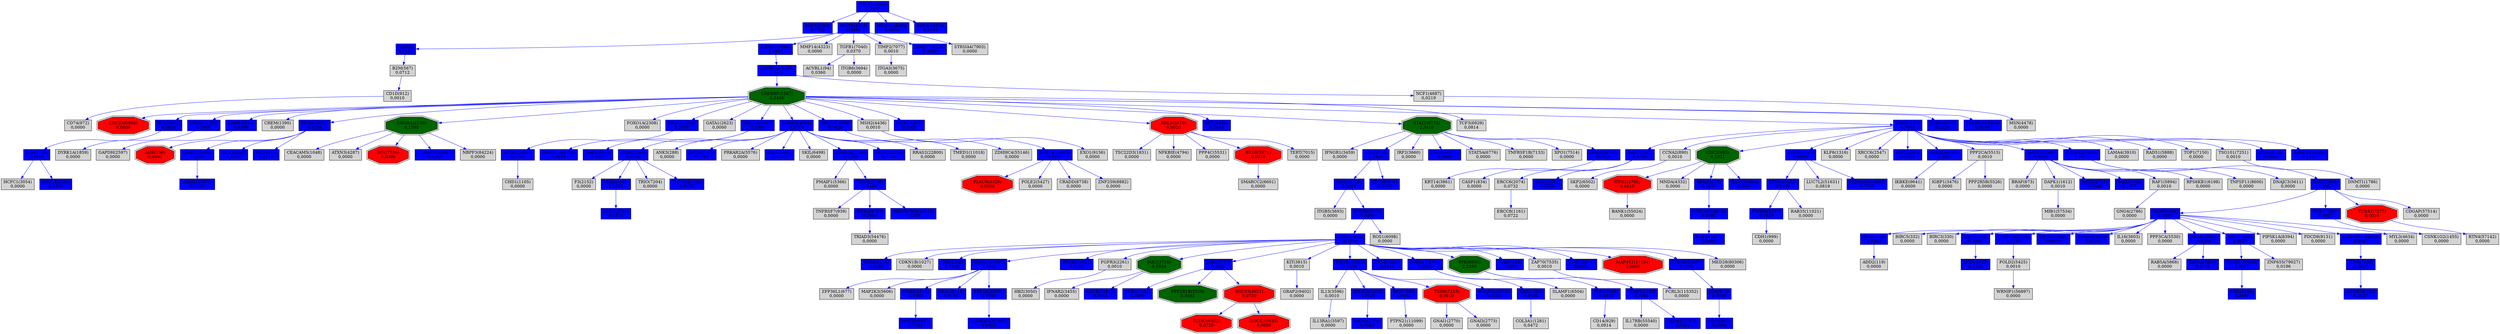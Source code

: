 digraph tmp_ans34 {
N_0 [shape = box, style = filled, fillcolor = blue, label = "ADD1(118)\n1,3583"];
N_1 [shape = box, style = filled, fillcolor = lightgray, label = "ADD2(119)\n0,0000"];
N_2 [shape = box, style = filled, fillcolor = blue, label = "PARP1(142)\n0,5700"];
N_3 [shape = box, style = filled, fillcolor = blue, label = "ADRB2(154)\n2,2105"];
N_4 [shape = doubleoctagon, style = filled, fillcolor = red, label = "AHR(196)\n0,0000"];
N_5 [shape = box, style = filled, fillcolor = blue, label = "A2M(2)\n0,1211"];
N_6 [shape = box, style = filled, fillcolor = lightgray, label = "ACVRL1(94)\n0,0360"];
N_7 [shape = box, style = filled, fillcolor = lightgray, label = "BIRC5(332)\n0,0000"];
N_8 [shape = box, style = filled, fillcolor = blue, label = "ADAM10(102)\n1,3627"];
N_9 [shape = box, style = filled, fillcolor = lightgray, label = "B2M(567)\n0,0712"];
N_10 [shape = box, style = filled, fillcolor = lightgray, label = "BRAF(673)\n0,0000"];
N_11 [shape = box, style = filled, fillcolor = blue, label = "DDR1(780)\n1,8500"];
N_12 [shape = box, style = filled, fillcolor = lightgray, label = "CASP1(834)\n0,0000"];
N_13 [shape = box, style = filled, fillcolor = blue, label = "CASP3(836)\n1,3657"];
N_14 [shape = box, style = filled, fillcolor = lightgray, label = "BIRC3(330)\n0,0000"];
N_15 [shape = box, style = filled, fillcolor = blue, label = "BIRC2(329)\n0,3244"];
N_16 [shape = box, style = filled, fillcolor = blue, label = "CD2(914)\n2,3350"];
N_17 [shape = box, style = filled, fillcolor = lightgray, label = "TNFRSF7(939)\n0,0000"];
N_18 [shape = box, style = filled, fillcolor = lightgray, label = "CD74(972)\n0,0000"];
N_19 [shape = box, style = filled, fillcolor = lightgray, label = "CD1D(912)\n0,0010"];
N_20 [shape = box, style = filled, fillcolor = lightgray, label = "CCNA2(890)\n0,0010"];
N_21 [shape = doubleoctagon, style = filled, fillcolor = darkgreen, label = "CDC2(983)\n0,1021"];
N_22 [shape = box, style = filled, fillcolor = lightgray, label = "CDH1(999)\n0,0000"];
N_23 [shape = box, style = filled, fillcolor = blue, label = "CDKN1A(1026)\n1,2194"];
N_24 [shape = box, style = filled, fillcolor = blue, label = "CHD3(1107)\n1,6993"];
N_25 [shape = doubleoctagon, style = filled, fillcolor = red, label = "CDC25B(994)\n0,0000"];
N_26 [shape = box, style = filled, fillcolor = lightgray, label = "CDKN1B(1027)\n0,0000"];
N_27 [shape = box, style = filled, fillcolor = blue, label = "CCR2(1231)\n0,3470"];
N_28 [shape = box, style = filled, fillcolor = blue, label = "BCL3(602)\n0,1829"];
N_29 [shape = box, style = filled, fillcolor = blue, label = "CREB1(1385)\n1,5806"];
N_30 [shape = doubleoctagon, style = filled, fillcolor = darkgreen, label = "CREBBP(1387)\n2,3420"];
N_31 [shape = box, style = filled, fillcolor = blue, label = "CAMK4(814)\n1,9388"];
N_32 [shape = box, style = filled, fillcolor = lightgray, label = "CREM(1390)\n0,0000"];
N_33 [shape = box, style = filled, fillcolor = blue, label = "CRK(1398)\n0,7800"];
N_34 [shape = box, style = filled, fillcolor = lightgray, label = "ZFP36L1(677)\n0,0000"];
N_35 [shape = box, style = filled, fillcolor = blue, label = "CSNK2A1(1457)\n2,3430"];
N_36 [shape = box, style = filled, fillcolor = blue, label = "MAPK14(1432)\n2,3360"];
N_37 [shape = box, style = filled, fillcolor = lightgray, label = "CD14(929)\n0,0914"];
N_38 [shape = box, style = filled, fillcolor = lightgray, label = "DAPK1(1612)\n0,0010"];
N_39 [shape = box, style = filled, fillcolor = lightgray, label = "ERCC8(1161)\n0,0722"];
N_40 [shape = box, style = filled, fillcolor = lightgray, label = "DNMT1(1786)\n0,0000"];
N_41 [shape = box, style = filled, fillcolor = lightgray, label = "TSC22D3(1831)\n0,0000"];
N_42 [shape = box, style = filled, fillcolor = blue, label = "EEF1A1(1915)\n0,5017"];
N_43 [shape = box, style = filled, fillcolor = lightgray, label = "KLF6(1316)\n0,0000"];
N_44 [shape = box, style = filled, fillcolor = blue, label = "EIF2S1(1965)\n0,9470"];
N_45 [shape = box, style = filled, fillcolor = blue, label = "EIF4G2(1982)\n0,1246"];
N_46 [shape = box, style = filled, fillcolor = blue, label = "EP300(2033)\n1,4244"];
N_47 [shape = box, style = filled, fillcolor = blue, label = "EPHB2(2048)\n0,5123"];
N_48 [shape = box, style = filled, fillcolor = lightgray, label = "CEACAM5(1048)\n0,0000"];
N_49 [shape = doubleoctagon, style = filled, fillcolor = darkgreen, label = "EWSR1(2130)\n0,1395"];
N_50 [shape = box, style = filled, fillcolor = lightgray, label = "F3(2152)\n0,0000"];
N_51 [shape = box, style = filled, fillcolor = blue, label = "DOK1(1796)\n2,3390"];
N_52 [shape = box, style = filled, fillcolor = lightgray, label = "COL3A1(1281)\n0,0472"];
N_53 [shape = box, style = filled, fillcolor = blue, label = "FGFR1(2260)\n2,3460"];
N_54 [shape = box, style = filled, fillcolor = blue, label = "FGF5(2250)\n0,1713"];
N_55 [shape = box, style = filled, fillcolor = lightgray, label = "FGFR3(2261)\n0,0010"];
N_56 [shape = box, style = filled, fillcolor = lightgray, label = "DYRK1A(1859)\n0,0000"];
N_57 [shape = box, style = filled, fillcolor = blue, label = "FLNA(2316)\n0,8768"];
N_58 [shape = box, style = filled, fillcolor = blue, label = "CD79B(974)\n2,3350"];
N_59 [shape = box, style = filled, fillcolor = lightgray, label = "FOXO1A(2308)\n0,0000"];
N_60 [shape = box, style = filled, fillcolor = lightgray, label = "GAPDH(2597)\n0,0000"];
N_61 [shape = box, style = filled, fillcolor = lightgray, label = "XRCC6(2547)\n0,0000"];
N_62 [shape = box, style = filled, fillcolor = blue, label = "CD53(963)\n0,2009"];
N_63 [shape = box, style = filled, fillcolor = lightgray, label = "GNAI1(2770)\n0,0000"];
N_64 [shape = box, style = filled, fillcolor = lightgray, label = "GNAI3(2773)\n0,0000"];
N_65 [shape = box, style = filled, fillcolor = blue, label = "GNAQ(2776)\n0,9543"];
N_66 [shape = box, style = filled, fillcolor = blue, label = "GRB2(2885)\n2,3370"];
N_67 [shape = box, style = filled, fillcolor = blue, label = "NR3C1(2908)\n0,5792"];
N_68 [shape = box, style = filled, fillcolor = lightgray, label = "ERCC6(2074)\n0,0732"];
N_69 [shape = box, style = filled, fillcolor = lightgray, label = "HBZ(3050)\n0,0000"];
N_70 [shape = box, style = filled, fillcolor = lightgray, label = "HCFC1(3054)\n0,0000"];
N_71 [shape = box, style = filled, fillcolor = lightgray, label = "CHD1(1105)\n0,0000"];
N_72 [shape = box, style = filled, fillcolor = lightgray, label = "IFNAR2(3455)\n0,0000"];
N_73 [shape = box, style = filled, fillcolor = lightgray, label = "IFNGR1(3459)\n0,0000"];
N_74 [shape = box, style = filled, fillcolor = lightgray, label = "IL13(3596)\n0,0010"];
N_75 [shape = box, style = filled, fillcolor = lightgray, label = "IL16(3603)\n0,0000"];
N_76 [shape = box, style = filled, fillcolor = lightgray, label = "ITGA3(3675)\n0,0000"];
N_77 [shape = box, style = filled, fillcolor = lightgray, label = "ITGB5(3693)\n0,0000"];
N_78 [shape = doubleoctagon, style = filled, fillcolor = red, label = "ITPR1(3708)\n0,0010"];
N_79 [shape = doubleoctagon, style = filled, fillcolor = darkgreen, label = "JAK1(3716)\n0,5524"];
N_80 [shape = box, style = filled, fillcolor = blue, label = "JAK2(3717)\n0,3502"];
N_81 [shape = box, style = filled, fillcolor = blue, label = "JUN(3725)\n0,1819"];
N_82 [shape = box, style = filled, fillcolor = blue, label = "FOSL2(2355)\n0,1809"];
N_83 [shape = box, style = filled, fillcolor = lightgray, label = "ANK3(288)\n0,0000"];
N_84 [shape = box, style = filled, fillcolor = lightgray, label = "KIT(3815)\n0,0010"];
N_85 [shape = box, style = filled, fillcolor = blue, label = "IGFBP3(3486)\n2,3440"];
N_86 [shape = box, style = filled, fillcolor = blue, label = "LCK(3932)\n2,3400"];
N_87 [shape = box, style = filled, fillcolor = lightgray, label = "GATA1(2623)\n0,0000"];
N_88 [shape = box, style = filled, fillcolor = blue, label = "LTBR(4055)\n0,3234"];
N_89 [shape = box, style = filled, fillcolor = blue, label = "SMAD2(4087)\n2,3350"];
N_90 [shape = box, style = filled, fillcolor = blue, label = "JUND(3727)\n0,7781"];
N_91 [shape = box, style = filled, fillcolor = blue, label = "SMAD3(4088)\n2,2713"];
N_92 [shape = box, style = filled, fillcolor = blue, label = "SMAD4(4089)\n0,7829"];
N_93 [shape = box, style = filled, fillcolor = blue, label = "SMAD7(4092)\n1,4234"];
N_94 [shape = box, style = filled, fillcolor = lightgray, label = "IGBP1(3476)\n0,0000"];
N_95 [shape = box, style = filled, fillcolor = blue, label = "MMP2(4313)\n2,3450"];
N_96 [shape = box, style = filled, fillcolor = lightgray, label = "MSH2(4436)\n0,0010"];
N_97 [shape = box, style = filled, fillcolor = lightgray, label = "MSN(4478)\n0,0000"];
N_98 [shape = box, style = filled, fillcolor = blue, label = "MSX1(4487)\n0,5324"];
N_99 [shape = box, style = filled, fillcolor = blue, label = "MX1(4599)\n0,3487"];
N_100 [shape = box, style = filled, fillcolor = blue, label = "NCAM1(4684)\n1,0608"];
N_101 [shape = box, style = filled, fillcolor = lightgray, label = "NCF1(4687)\n0,0219"];
N_102 [shape = box, style = filled, fillcolor = lightgray, label = "CSNK1G2(1455)\n0,0000"];
N_103 [shape = box, style = filled, fillcolor = blue, label = "HIP2(3093)\n0,4005"];
N_104 [shape = box, style = filled, fillcolor = blue, label = "NCK1(4690)\n1,3627"];
N_105 [shape = box, style = filled, fillcolor = blue, label = "NEK2(4751)\n0,6845"];
N_106 [shape = box, style = filled, fillcolor = lightgray, label = "IRF2(3660)\n0,0000"];
N_107 [shape = box, style = filled, fillcolor = blue, label = "GLG1(2734)\n0,1075"];
N_108 [shape = box, style = filled, fillcolor = blue, label = "NFKBIA(4792)\n0,5927"];
N_109 [shape = box, style = filled, fillcolor = blue, label = "PAK2(5062)\n0,1957"];
N_110 [shape = box, style = filled, fillcolor = blue, label = "PIK3R1(5295)\n1,0156"];
N_111 [shape = box, style = filled, fillcolor = blue, label = "PIK3CA(5290)\n1,0146"];
N_112 [shape = box, style = filled, fillcolor = lightgray, label = "KRT14(3861)\n0,0000"];
N_113 [shape = box, style = filled, fillcolor = lightgray, label = "PMAIP1(5366)\n0,0000"];
N_114 [shape = box, style = filled, fillcolor = lightgray, label = "PPP2CA(5515)\n0,0010"];
N_115 [shape = doubleoctagon, style = filled, fillcolor = darkgreen, label = "PPP2R1B(5519)\n0,3492"];
N_116 [shape = box, style = filled, fillcolor = blue, label = "PPP2R1A(5518)\n0,8854"];
N_117 [shape = box, style = filled, fillcolor = lightgray, label = "PPP3CA(5530)\n0,0000"];
N_118 [shape = box, style = filled, fillcolor = lightgray, label = "NFKBIE(4794)\n0,0000"];
N_119 [shape = box, style = filled, fillcolor = lightgray, label = "PRKAR2A(5576)\n0,0000"];
N_120 [shape = box, style = filled, fillcolor = blue, label = "MAPK1(5594)\n0,6855"];
N_121 [shape = box, style = filled, fillcolor = blue, label = "EIF2AK2(5610)\n1,3677"];
N_122 [shape = box, style = filled, fillcolor = lightgray, label = "DNAJC3(5611)\n0,0000"];
N_123 [shape = box, style = filled, fillcolor = blue, label = "PRNP(5621)\n0,4314"];
N_124 [shape = box, style = filled, fillcolor = lightgray, label = "ATXN3(4287)\n0,0000"];
N_125 [shape = box, style = filled, fillcolor = lightgray, label = "LAMA4(3910)\n0,0000"];
N_126 [shape = box, style = filled, fillcolor = blue, label = "PTPN6(5777)\n2,3380"];
N_127 [shape = box, style = filled, fillcolor = blue, label = "PTPRM(5797)\n0,1429"];
N_128 [shape = box, style = filled, fillcolor = blue, label = "PTPN11(5781)\n1,8510"];
N_129 [shape = box, style = filled, fillcolor = lightgray, label = "RAB5A(5868)\n0,0000"];
N_130 [shape = box, style = filled, fillcolor = blue, label = "RAC1(5879)\n1,3667"];
N_131 [shape = box, style = filled, fillcolor = lightgray, label = "RAD51(5888)\n0,0000"];
N_132 [shape = box, style = filled, fillcolor = lightgray, label = "RAF1(5894)\n0,0010"];
N_133 [shape = box, style = filled, fillcolor = lightgray, label = "GNG4(2786)\n0,0000"];
N_134 [shape = box, style = filled, fillcolor = blue, label = "RAP1A(5906)\n0,4248"];
N_135 [shape = box, style = filled, fillcolor = blue, label = "RASA1(5921)\n0,4258"];
N_136 [shape = box, style = filled, fillcolor = lightgray, label = "MNDA(4332)\n0,0000"];
N_137 [shape = box, style = filled, fillcolor = blue, label = "RARA(5914)\n0,5690"];
N_138 [shape = box, style = filled, fillcolor = blue, label = "RBL1(5933)\n2,2703"];
N_139 [shape = box, style = filled, fillcolor = lightgray, label = "PPP4C(5531)\n0,0000"];
N_140 [shape = doubleoctagon, style = filled, fillcolor = red, label = "RELA(5970)\n0,0020"];
N_141 [shape = doubleoctagon, style = filled, fillcolor = red, label = "RELB(5971)\n0,0010"];
N_142 [shape = box, style = filled, fillcolor = blue, label = "RPA2(6118)\n0,1011"];
N_143 [shape = box, style = filled, fillcolor = blue, label = "RARB(5915)\n0,4527"];
N_144 [shape = box, style = filled, fillcolor = lightgray, label = "MAP2K3(5606)\n0,0000"];
N_145 [shape = box, style = filled, fillcolor = lightgray, label = "MMP14(4323)\n0,0000"];
N_146 [shape = box, style = filled, fillcolor = blue, label = "SELE(6401)\n0,1085"];
N_147 [shape = box, style = filled, fillcolor = blue, label = "PTPN2(5771)\n0,4898"];
N_148 [shape = box, style = filled, fillcolor = lightgray, label = "SKIL(6498)\n0,0000"];
N_149 [shape = box, style = filled, fillcolor = lightgray, label = "SLAMF1(6504)\n0,0000"];
N_150 [shape = box, style = filled, fillcolor = blue, label = "SPI1(6688)\n0,1644"];
N_151 [shape = doubleoctagon, style = filled, fillcolor = darkgreen, label = "STAT1(6772)\n2,3410"];
N_152 [shape = box, style = filled, fillcolor = lightgray, label = "STAT5A(6776)\n0,0000"];
N_153 [shape = box, style = filled, fillcolor = lightgray, label = "RPS6KB1(6198)\n0,0000"];
N_154 [shape = doubleoctagon, style = filled, fillcolor = red, label = "PLAUR(5329)\n0,0000"];
N_155 [shape = doubleoctagon, style = filled, fillcolor = darkgreen, label = "SYK(6850)\n2,3350"];
N_156 [shape = doubleoctagon, style = filled, fillcolor = red, label = "TCEB2(6923)\n0,0729"];
N_157 [shape = box, style = filled, fillcolor = lightgray, label = "TCF3(6929)\n0,0814"];
N_158 [shape = box, style = filled, fillcolor = blue, label = "TAL1(6886)\n1,4234"];
N_159 [shape = box, style = filled, fillcolor = lightgray, label = "SKP2(6502)\n0,0000"];
N_160 [shape = box, style = filled, fillcolor = blue, label = "TEC(7006)\n1,0146"];
N_161 [shape = box, style = filled, fillcolor = lightgray, label = "TERT(7015)\n0,0000"];
N_162 [shape = box, style = filled, fillcolor = blue, label = "RAB5B(5869)\n0,0991"];
N_163 [shape = box, style = filled, fillcolor = blue, label = "TGFA(7039)\n1,3637"];
N_164 [shape = box, style = filled, fillcolor = lightgray, label = "ITGB6(3694)\n0,0000"];
N_165 [shape = box, style = filled, fillcolor = lightgray, label = "TGFB1(7040)\n0,0370"];
N_166 [shape = box, style = filled, fillcolor = lightgray, label = "POLE2(5427)\n0,0000"];
N_167 [shape = box, style = filled, fillcolor = blue, label = "TLR4(7099)\n0,6970"];
N_168 [shape = box, style = filled, fillcolor = lightgray, label = "TOP1(7150)\n0,0000"];
N_169 [shape = box, style = filled, fillcolor = blue, label = "TP53(7157)\n1,7003"];
N_170 [shape = box, style = filled, fillcolor = lightgray, label = "TNFRSF1B(7133)\n0,0000"];
N_171 [shape = box, style = filled, fillcolor = blue, label = "TRAF2(7186)\n1,5289"];
N_172 [shape = box, style = filled, fillcolor = blue, label = "TRAF6(7189)\n0,3264"];
N_173 [shape = doubleoctagon, style = filled, fillcolor = red, label = "TSHR(7253)\n0,0010"];
N_174 [shape = box, style = filled, fillcolor = lightgray, label = "TSG101(7251)\n0,0010"];
N_175 [shape = doubleoctagon, style = filled, fillcolor = red, label = "TUBA1(7277)\n0,0010"];
N_176 [shape = box, style = filled, fillcolor = blue, label = "WAS(7454)\n2,3350"];
N_177 [shape = box, style = filled, fillcolor = lightgray, label = "POLD2(5425)\n0,0010"];
N_178 [shape = box, style = filled, fillcolor = lightgray, label = "XPO1(7514)\n0,0000"];
N_179 [shape = box, style = filled, fillcolor = blue, label = "VAV1(7409)\n1,3637"];
N_180 [shape = box, style = filled, fillcolor = lightgray, label = "ZAP70(7535)\n0,0010"];
N_181 [shape = box, style = filled, fillcolor = blue, label = "ZBTB16(7704)\n1,5299"];
N_182 [shape = box, style = filled, fillcolor = lightgray, label = "ST8SIA4(7903)\n0,0000"];
N_183 [shape = box, style = filled, fillcolor = blue, label = "MARS(4141)\n2,3350"];
N_184 [shape = doubleoctagon, style = filled, fillcolor = red, label = "SF1(7536)\n0,0000"];
N_185 [shape = box, style = filled, fillcolor = blue, label = "EEA1(8411)\n0,6194"];
N_186 [shape = box, style = filled, fillcolor = blue, label = "PTPRS(5802)\n0,1439"];
N_187 [shape = box, style = filled, fillcolor = lightgray, label = "TNFSF11(8600)\n0,0000"];
N_188 [shape = box, style = filled, fillcolor = lightgray, label = "PIP5K1A(8394)\n0,0000"];
N_189 [shape = box, style = filled, fillcolor = blue, label = "TRADD(8717)\n0,4015"];
N_190 [shape = box, style = filled, fillcolor = blue, label = "RIPK1(8737)\n0,2384"];
N_191 [shape = box, style = filled, fillcolor = blue, label = "SYNJ2(8871)\n0,9322"];
N_192 [shape = doubleoctagon, style = filled, fillcolor = red, label = "SOCS2(8835)\n0,0000"];
N_193 [shape = box, style = filled, fillcolor = lightgray, label = "SMARCC2(6601)\n0,0000"];
N_194 [shape = box, style = filled, fillcolor = blue, label = "STAT4(6775)\n0,2223"];
N_195 [shape = box, style = filled, fillcolor = blue, label = "NCOR1(9611)\n0,5782"];
N_196 [shape = box, style = filled, fillcolor = blue, label = "PPM1F(9647)\n1,7762"];
N_197 [shape = box, style = filled, fillcolor = lightgray, label = "GRAP2(9402)\n0,0000"];
N_198 [shape = box, style = filled, fillcolor = lightgray, label = "PDCD8(9131)\n0,0000"];
N_199 [shape = box, style = filled, fillcolor = lightgray, label = "IKBKE(9641)\n0,0000"];
N_200 [shape = box, style = filled, fillcolor = blue, label = "RTN3(10313)\n0,5481"];
N_201 [shape = box, style = filled, fillcolor = lightgray, label = "ROS1(6098)\n0,0000"];
N_202 [shape = box, style = filled, fillcolor = blue, label = "RABIF(5877)\n0,0991"];
N_203 [shape = box, style = filled, fillcolor = blue, label = "UTP14A(10813)\n0,1001"];
N_204 [shape = box, style = filled, fillcolor = lightgray, label = "CRADD(8738)\n0,0000"];
N_205 [shape = doubleoctagon, style = filled, fillcolor = red, label = "MAP4K1(11184)\n0,0000"];
N_206 [shape = box, style = filled, fillcolor = blue, label = "MTA2(9219)\n0,1099"];
N_207 [shape = box, style = filled, fillcolor = blue, label = "CD2AP(23607)\n2,3360"];
N_208 [shape = box, style = filled, fillcolor = blue, label = "MAPKAPK3(7867)\n0,0925"];
N_209 [shape = box, style = filled, fillcolor = blue, label = "LEF1(51176)\n0,7733"];
N_210 [shape = box, style = filled, fillcolor = lightgray, label = "LUC7L2(51631)\n0,0819"];
N_211 [shape = box, style = filled, fillcolor = lightgray, label = "TRIAD3(54476)\n0,0000"];
N_212 [shape = box, style = filled, fillcolor = lightgray, label = "RRAS2(22800)\n0,0000"];
N_213 [shape = box, style = filled, fillcolor = blue, label = "PRPF40A(55660)\n0,7520"];
N_214 [shape = box, style = filled, fillcolor = lightgray, label = "ZNF259(8882)\n0,0000"];
N_215 [shape = box, style = filled, fillcolor = lightgray, label = "WRNIP1(56897)\n0,0000"];
N_216 [shape = box, style = filled, fillcolor = blue, label = "IL21R(50615)\n0,5514"];
N_217 [shape = box, style = filled, fillcolor = blue, label = "GORASP1(64689)\n1,3647"];
N_218 [shape = box, style = filled, fillcolor = lightgray, label = "IL17RB(55540)\n0,0000"];
N_219 [shape = box, style = filled, fillcolor = lightgray, label = "RTN4(57142)\n0,0000"];
N_220 [shape = box, style = filled, fillcolor = lightgray, label = "RAB35(11021)\n0,0000"];
N_221 [shape = box, style = filled, fillcolor = lightgray, label = "MED28(80306)\n0,0000"];
N_222 [shape = box, style = filled, fillcolor = blue, label = "C14orf32(93487)\n0,1385"];
N_223 [shape = box, style = filled, fillcolor = blue, label = "TRAM1(23471)\n0,3254"];
N_224 [shape = box, style = filled, fillcolor = lightgray, label = "NBPF3(84224)\n0,0000"];
N_225 [shape = box, style = filled, fillcolor = blue, label = "WASF3(10810)\n1,0146"];
N_226 [shape = box, style = filled, fillcolor = blue, label = "TUBB(203068)\n1,3627"];
N_227 [shape = box, style = filled, fillcolor = blue, label = "MAP3K7IP2(23118)\n1,5279"];
N_228 [shape = box, style = filled, fillcolor = lightgray, label = "TRIO(7204)\n0,0000"];
N_229 [shape = box, style = filled, fillcolor = lightgray, label = "PTPN21(11099)\n0,0000"];
N_230 [shape = box, style = filled, fillcolor = lightgray, label = "MYL3(4634)\n0,0000"];
N_231 [shape = box, style = filled, fillcolor = blue, label = "TLR10(81793)\n0,8758"];
N_232 [shape = box, style = filled, fillcolor = lightgray, label = "ZNF655(79027)\n0,0196"];
N_233 [shape = box, style = filled, fillcolor = blue, label = "TRERF1(55809)\n0,6245"];
N_234 [shape = doubleoctagon, style = filled, fillcolor = red, label = "SOCS3(9021)\n0,0739"];
N_235 [shape = box, style = filled, fillcolor = blue, label = "EEF2K(29904)\n2,3350"];
N_236 [shape = box, style = filled, fillcolor = lightgray, label = "CDGAP(57514)\n0,0000"];
N_237 [shape = box, style = filled, fillcolor = lightgray, label = "MIB1(57534)\n0,0000"];
N_238 [shape = box, style = filled, fillcolor = lightgray, label = "IL13RA1(3597)\n0,0000"];
N_239 [shape = box, style = filled, fillcolor = blue, label = "P8(26471)\n1,3713"];
N_240 [shape = box, style = filled, fillcolor = lightgray, label = "TIMP2(7077)\n0,0010"];
N_241 [shape = box, style = filled, fillcolor = lightgray, label = "BANK1(55024)\n0,0000"];
N_242 [shape = box, style = filled, fillcolor = blue, label = "MMP17(4326)\n2,3350"];
N_243 [shape = box, style = filled, fillcolor = lightgray, label = "TMED1(11018)\n0,0000"];
N_244 [shape = box, style = filled, fillcolor = lightgray, label = "ZDHHC4(55146)\n0,0000"];
N_245 [shape = box, style = filled, fillcolor = blue, label = "ASH1L(55870)\n0,1116"];
N_246 [shape = box, style = filled, fillcolor = lightgray, label = "EXO1(9156)\n0,0000"];
N_247 [shape = box, style = filled, fillcolor = lightgray, label = "PPP2R5B(5526)\n0,0000"];
N_248 [shape = box, style = filled, fillcolor = blue, label = "RRM2B(50484)\n0,1743"];
N_249 [shape = box, style = filled, fillcolor = lightgray, label = "FCRL3(115352)\n0,0000"];
N_0 -> N_1 [ color = blue ];
N_5 -> N_9 [ color = blue ];
N_2 -> N_12 [ color = blue ];
N_13 -> N_0 [ color = blue ];
N_13 -> N_7 [ color = blue ];
N_13 -> N_14 [ color = blue ];
N_13 -> N_15 [ color = blue ];
N_9 -> N_19 [ color = blue ];
N_19 -> N_18 [ color = blue ];
N_13 -> N_23 [ color = blue ];
N_30 -> N_25 [ color = blue ];
N_30 -> N_28 [ color = blue ];
N_30 -> N_29 [ color = blue ];
N_30 -> N_31 [ color = blue ];
N_30 -> N_32 [ color = blue ];
N_35 -> N_30 [ color = blue ];
N_36 -> N_34 [ color = blue ];
N_13 -> N_44 [ color = blue ];
N_13 -> N_45 [ color = blue ];
N_46 -> N_4 [ color = blue ];
N_30 -> N_46 [ color = blue ];
N_30 -> N_49 [ color = blue ];
N_49 -> N_48 [ color = blue ];
N_11 -> N_52 [ color = blue ];
N_53 -> N_54 [ color = blue ];
N_29 -> N_56 [ color = blue ];
N_57 -> N_50 [ color = blue ];
N_30 -> N_59 [ color = blue ];
N_31 -> N_60 [ color = blue ];
N_16 -> N_62 [ color = blue ];
N_66 -> N_3 [ color = blue ];
N_66 -> N_26 [ color = blue ];
N_66 -> N_33 [ color = blue ];
N_66 -> N_36 [ color = blue ];
N_66 -> N_47 [ color = blue ];
N_66 -> N_55 [ color = blue ];
N_30 -> N_67 [ color = blue ];
N_2 -> N_68 [ color = blue ];
N_68 -> N_39 [ color = blue ];
N_55 -> N_69 [ color = blue ];
N_13 -> N_75 [ color = blue ];
N_51 -> N_77 [ color = blue ];
N_21 -> N_78 [ color = blue ];
N_66 -> N_79 [ color = blue ];
N_79 -> N_72 [ color = blue ];
N_80 -> N_27 [ color = blue ];
N_66 -> N_80 [ color = blue ];
N_28 -> N_81 [ color = blue ];
N_81 -> N_70 [ color = blue ];
N_81 -> N_82 [ color = blue ];
N_66 -> N_84 [ color = blue ];
N_85 -> N_35 [ color = blue ];
N_86 -> N_51 [ color = blue ];
N_86 -> N_58 [ color = blue ];
N_30 -> N_87 [ color = blue ];
N_15 -> N_88 [ color = blue ];
N_30 -> N_89 [ color = blue ];
N_30 -> N_91 [ color = blue ];
N_91 -> N_57 [ color = blue ];
N_91 -> N_83 [ color = blue ];
N_91 -> N_90 [ color = blue ];
N_30 -> N_92 [ color = blue ];
N_92 -> N_42 [ color = blue ];
N_46 -> N_93 [ color = blue ];
N_95 -> N_5 [ color = blue ];
N_53 -> N_95 [ color = blue ];
N_95 -> N_85 [ color = blue ];
N_30 -> N_96 [ color = blue ];
N_30 -> N_98 [ color = blue ];
N_53 -> N_100 [ color = blue ];
N_35 -> N_101 [ color = blue ];
N_101 -> N_97 [ color = blue ];
N_104 -> N_102 [ color = blue ];
N_66 -> N_110 [ color = blue ];
N_110 -> N_74 [ color = blue ];
N_111 -> N_65 [ color = blue ];
N_110 -> N_111 [ color = blue ];
N_114 -> N_94 [ color = blue ];
N_80 -> N_115 [ color = blue ];
N_89 -> N_116 [ color = blue ];
N_13 -> N_117 [ color = blue ];
N_91 -> N_119 [ color = blue ];
N_120 -> N_10 [ color = blue ];
N_120 -> N_38 [ color = blue ];
N_120 -> N_105 [ color = blue ];
N_120 -> N_109 [ color = blue ];
N_121 -> N_122 [ color = blue ];
N_66 -> N_123 [ color = blue ];
N_49 -> N_124 [ color = blue ];
N_51 -> N_126 [ color = blue ];
N_126 -> N_66 [ color = blue ];
N_127 -> N_22 [ color = blue ];
N_128 -> N_11 [ color = blue ];
N_66 -> N_128 [ color = blue ];
N_130 -> N_13 [ color = blue ];
N_130 -> N_104 [ color = blue ];
N_121 -> N_130 [ color = blue ];
N_120 -> N_132 [ color = blue ];
N_132 -> N_133 [ color = blue ];
N_13 -> N_135 [ color = blue ];
N_135 -> N_129 [ color = blue ];
N_135 -> N_134 [ color = blue ];
N_21 -> N_136 [ color = blue ];
N_2 -> N_137 [ color = blue ];
N_91 -> N_138 [ color = blue ];
N_30 -> N_140 [ color = blue ];
N_140 -> N_41 [ color = blue ];
N_140 -> N_118 [ color = blue ];
N_140 -> N_139 [ color = blue ];
N_140 -> N_141 [ color = blue ];
N_21 -> N_142 [ color = blue ];
N_89 -> N_143 [ color = blue ];
N_36 -> N_144 [ color = blue ];
N_95 -> N_145 [ color = blue ];
N_57 -> N_146 [ color = blue ];
N_146 -> N_107 [ color = blue ];
N_91 -> N_148 [ color = blue ];
N_128 -> N_149 [ color = blue ];
N_30 -> N_150 [ color = blue ];
N_30 -> N_151 [ color = blue ];
N_151 -> N_73 [ color = blue ];
N_151 -> N_86 [ color = blue ];
N_151 -> N_106 [ color = blue ];
N_151 -> N_147 [ color = blue ];
N_151 -> N_152 [ color = blue ];
N_120 -> N_153 [ color = blue ];
N_42 -> N_154 [ color = blue ];
N_66 -> N_155 [ color = blue ];
N_30 -> N_157 [ color = blue ];
N_46 -> N_158 [ color = blue ];
N_20 -> N_159 [ color = blue ];
N_110 -> N_160 [ color = blue ];
N_140 -> N_161 [ color = blue ];
N_21 -> N_162 [ color = blue ];
N_163 -> N_8 [ color = blue ];
N_165 -> N_6 [ color = blue ];
N_95 -> N_165 [ color = blue ];
N_165 -> N_164 [ color = blue ];
N_42 -> N_166 [ color = blue ];
N_167 -> N_37 [ color = blue ];
N_155 -> N_167 [ color = blue ];
N_169 -> N_2 [ color = blue ];
N_169 -> N_20 [ color = blue ];
N_169 -> N_21 [ color = blue ];
N_169 -> N_24 [ color = blue ];
N_30 -> N_169 [ color = blue ];
N_169 -> N_43 [ color = blue ];
N_169 -> N_61 [ color = blue ];
N_169 -> N_103 [ color = blue ];
N_169 -> N_108 [ color = blue ];
N_169 -> N_114 [ color = blue ];
N_169 -> N_120 [ color = blue ];
N_169 -> N_121 [ color = blue ];
N_169 -> N_125 [ color = blue ];
N_169 -> N_131 [ color = blue ];
N_169 -> N_168 [ color = blue ];
N_151 -> N_170 [ color = blue ];
N_171 -> N_17 [ color = blue ];
N_155 -> N_172 [ color = blue ];
N_173 -> N_63 [ color = blue ];
N_173 -> N_64 [ color = blue ];
N_110 -> N_173 [ color = blue ];
N_174 -> N_40 [ color = blue ];
N_169 -> N_174 [ color = blue ];
N_130 -> N_175 [ color = blue ];
N_66 -> N_176 [ color = blue ];
N_23 -> N_177 [ color = blue ];
N_151 -> N_178 [ color = blue ];
N_13 -> N_179 [ color = blue ];
N_66 -> N_180 [ color = blue ];
N_91 -> N_181 [ color = blue ];
N_181 -> N_113 [ color = blue ];
N_181 -> N_171 [ color = blue ];
N_100 -> N_182 [ color = blue ];
N_36 -> N_183 [ color = blue ];
N_49 -> N_184 [ color = blue ];
N_36 -> N_185 [ color = blue ];
N_24 -> N_186 [ color = blue ];
N_186 -> N_127 [ color = blue ];
N_120 -> N_187 [ color = blue ];
N_13 -> N_188 [ color = blue ];
N_189 -> N_112 [ color = blue ];
N_151 -> N_189 [ color = blue ];
N_171 -> N_190 [ color = blue ];
N_66 -> N_191 [ color = blue ];
N_141 -> N_193 [ color = blue ];
N_30 -> N_194 [ color = blue ];
N_67 -> N_195 [ color = blue ];
N_195 -> N_71 [ color = blue ];
N_183 -> N_196 [ color = blue ];
N_84 -> N_197 [ color = blue ];
N_13 -> N_198 [ color = blue ];
N_108 -> N_199 [ color = blue ];
N_53 -> N_200 [ color = blue ];
N_126 -> N_201 [ color = blue ];
N_142 -> N_203 [ color = blue ];
N_203 -> N_202 [ color = blue ];
N_42 -> N_204 [ color = blue ];
N_66 -> N_205 [ color = blue ];
N_169 -> N_206 [ color = blue ];
N_207 -> N_16 [ color = blue ];
N_66 -> N_207 [ color = blue ];
N_91 -> N_209 [ color = blue ];
N_24 -> N_210 [ color = blue ];
N_190 -> N_211 [ color = blue ];
N_91 -> N_212 [ color = blue ];
N_24 -> N_213 [ color = blue ];
N_42 -> N_214 [ color = blue ];
N_177 -> N_215 [ color = blue ];
N_79 -> N_216 [ color = blue ];
N_13 -> N_217 [ color = blue ];
N_217 -> N_163 [ color = blue ];
N_172 -> N_218 [ color = blue ];
N_175 -> N_219 [ color = blue ];
N_186 -> N_220 [ color = blue ];
N_66 -> N_221 [ color = blue ];
N_49 -> N_222 [ color = blue ];
N_172 -> N_223 [ color = blue ];
N_49 -> N_224 [ color = blue ];
N_110 -> N_225 [ color = blue ];
N_226 -> N_99 [ color = blue ];
N_179 -> N_226 [ color = blue ];
N_171 -> N_227 [ color = blue ];
N_57 -> N_228 [ color = blue ];
N_160 -> N_229 [ color = blue ];
N_13 -> N_230 [ color = blue ];
N_57 -> N_231 [ color = blue ];
N_179 -> N_232 [ color = blue ];
N_30 -> N_233 [ color = blue ];
N_80 -> N_234 [ color = blue ];
N_234 -> N_156 [ color = blue ];
N_234 -> N_192 [ color = blue ];
N_36 -> N_235 [ color = blue ];
N_235 -> N_208 [ color = blue ];
N_130 -> N_236 [ color = blue ];
N_38 -> N_237 [ color = blue ];
N_74 -> N_238 [ color = blue ];
N_46 -> N_239 [ color = blue ];
N_240 -> N_76 [ color = blue ];
N_95 -> N_240 [ color = blue ];
N_78 -> N_241 [ color = blue ];
N_95 -> N_242 [ color = blue ];
N_91 -> N_243 [ color = blue ];
N_91 -> N_244 [ color = blue ];
N_93 -> N_245 [ color = blue ];
N_96 -> N_246 [ color = blue ];
N_114 -> N_247 [ color = blue ];
N_169 -> N_248 [ color = blue ];
N_180 -> N_249 [ color = blue ];
}
